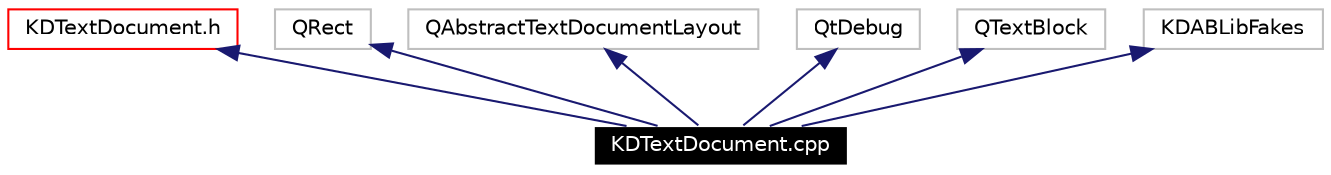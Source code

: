 digraph G
{
  edge [fontname="Helvetica",fontsize=10,labelfontname="Helvetica",labelfontsize=10];
  node [fontname="Helvetica",fontsize=10,shape=record];
  Node3317 [label="KDTextDocument.cpp",height=0.2,width=0.4,color="white", fillcolor="black", style="filled" fontcolor="white"];
  Node3318 -> Node3317 [dir=back,color="midnightblue",fontsize=10,style="solid",fontname="Helvetica"];
  Node3318 [label="KDTextDocument.h",height=0.2,width=0.4,color="red",URL="$_k_d_text_document_8h.html"];
  Node3321 -> Node3317 [dir=back,color="midnightblue",fontsize=10,style="solid",fontname="Helvetica"];
  Node3321 [label="QRect",height=0.2,width=0.4,color="grey75"];
  Node3322 -> Node3317 [dir=back,color="midnightblue",fontsize=10,style="solid",fontname="Helvetica"];
  Node3322 [label="QAbstractTextDocumentLayout",height=0.2,width=0.4,color="grey75"];
  Node3323 -> Node3317 [dir=back,color="midnightblue",fontsize=10,style="solid",fontname="Helvetica"];
  Node3323 [label="QtDebug",height=0.2,width=0.4,color="grey75"];
  Node3324 -> Node3317 [dir=back,color="midnightblue",fontsize=10,style="solid",fontname="Helvetica"];
  Node3324 [label="QTextBlock",height=0.2,width=0.4,color="grey75"];
  Node3325 -> Node3317 [dir=back,color="midnightblue",fontsize=10,style="solid",fontname="Helvetica"];
  Node3325 [label="KDABLibFakes",height=0.2,width=0.4,color="grey75"];
}
